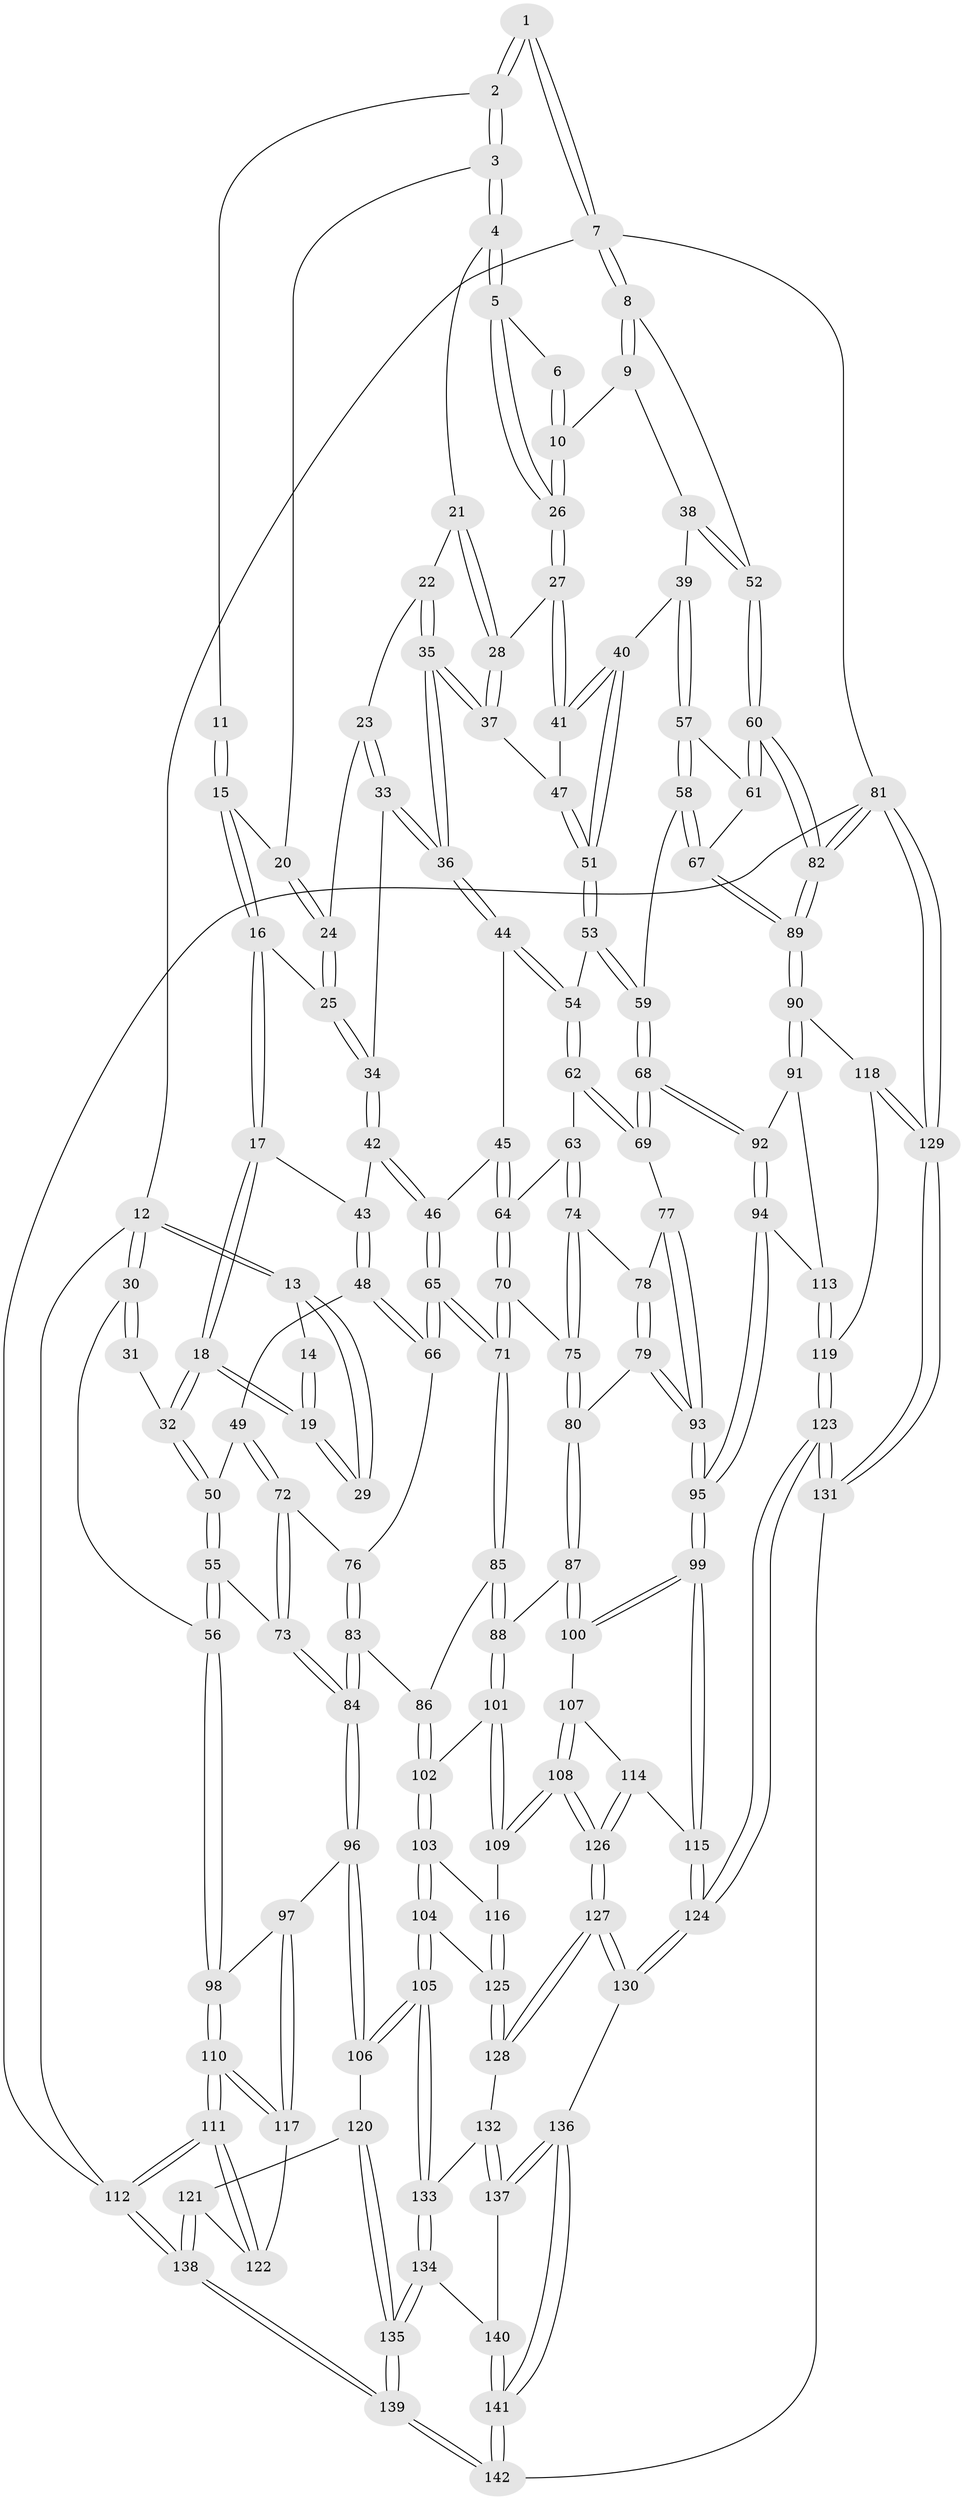 // Generated by graph-tools (version 1.1) at 2025/11/02/27/25 16:11:54]
// undirected, 142 vertices, 352 edges
graph export_dot {
graph [start="1"]
  node [color=gray90,style=filled];
  1 [pos="+1+0"];
  2 [pos="+0.6432409006375789+0"];
  3 [pos="+0.6485293697615868+0"];
  4 [pos="+0.6680089877992763+0"];
  5 [pos="+0.8012475189849474+0.07816831634551316"];
  6 [pos="+0.9691300198596127+0"];
  7 [pos="+1+0"];
  8 [pos="+1+0.16609072094695568"];
  9 [pos="+0.9307776348742611+0.1385105583223369"];
  10 [pos="+0.9092387016956068+0.12736678586167624"];
  11 [pos="+0.3060984879154841+0"];
  12 [pos="+0+0"];
  13 [pos="+0+0"];
  14 [pos="+0.1372564178902865+0"];
  15 [pos="+0.3427509414490586+0"];
  16 [pos="+0.32300760806013773+0.13654543429971683"];
  17 [pos="+0.29719590696131754+0.16798674342075626"];
  18 [pos="+0.20735187499715835+0.198596094551659"];
  19 [pos="+0.17535397017479967+0.137777404887263"];
  20 [pos="+0.48868061970246274+0.06891620308782864"];
  21 [pos="+0.6620063873770082+0.009935499897716648"];
  22 [pos="+0.5861122354604017+0.14135575698306943"];
  23 [pos="+0.5376521811792313+0.14187755202503505"];
  24 [pos="+0.49126947908396185+0.1132311710496299"];
  25 [pos="+0.41889793932706654+0.15109457248587105"];
  26 [pos="+0.8518365731329076+0.1375599742959765"];
  27 [pos="+0.8172818292261422+0.18625843541151688"];
  28 [pos="+0.7198674209571502+0.2009458753689559"];
  29 [pos="+0.09534036407621281+0.0975520863336149"];
  30 [pos="+0+0.06417095778203799"];
  31 [pos="+0.036375458916921656+0.13908877125647165"];
  32 [pos="+0.17458747388474455+0.24218478869382878"];
  33 [pos="+0.5068137182020114+0.19621165213838956"];
  34 [pos="+0.47479989020930624+0.22531307100816192"];
  35 [pos="+0.6395900561257791+0.2681755644112561"];
  36 [pos="+0.6385753968164514+0.2701986614805594"];
  37 [pos="+0.6505081708263181+0.26196493082365657"];
  38 [pos="+0.9439305493986138+0.28108313465900936"];
  39 [pos="+0.9097916577495707+0.31920443304166074"];
  40 [pos="+0.9076668938376996+0.3181565553063253"];
  41 [pos="+0.8280831246821793+0.24418669328789952"];
  42 [pos="+0.4724875559316666+0.3195439752325519"];
  43 [pos="+0.36036796868702314+0.25603333750071294"];
  44 [pos="+0.628259364852858+0.2964363466827174"];
  45 [pos="+0.5997675506159102+0.3102123024527672"];
  46 [pos="+0.48036382195979854+0.3324315687750096"];
  47 [pos="+0.7908749771602784+0.29463503288288106"];
  48 [pos="+0.28804764500067387+0.40492483263579865"];
  49 [pos="+0.27592616961664435+0.39758609090223107"];
  50 [pos="+0.15125716608894804+0.29542470160876566"];
  51 [pos="+0.7870982891013201+0.3474531048394498"];
  52 [pos="+1+0.24687732536178272"];
  53 [pos="+0.7698809122060188+0.3778147332843632"];
  54 [pos="+0.6908152093982375+0.3667271245611738"];
  55 [pos="+0+0.3915380014622959"];
  56 [pos="+0+0.40304458423065836"];
  57 [pos="+0.9203097467879242+0.36363893933819275"];
  58 [pos="+0.8481939172582341+0.47501284006794403"];
  59 [pos="+0.8442485958127437+0.4753029436182649"];
  60 [pos="+1+0.4092126251781808"];
  61 [pos="+0.9798137592856593+0.38053560919083573"];
  62 [pos="+0.6743291783845218+0.457385513616408"];
  63 [pos="+0.6434753625543187+0.46147977330806883"];
  64 [pos="+0.5955456999798802+0.44244393225633893"];
  65 [pos="+0.42187660292848783+0.4645603229535545"];
  66 [pos="+0.3200303511294507+0.4395694317250448"];
  67 [pos="+0.9470943475505046+0.5397904677315896"];
  68 [pos="+0.789923597747535+0.5192521054498519"];
  69 [pos="+0.7168588959335164+0.5180376153521367"];
  70 [pos="+0.515171767871157+0.488763861700166"];
  71 [pos="+0.44205539904999724+0.5026349883832066"];
  72 [pos="+0.16134243250833905+0.48310513364327645"];
  73 [pos="+0.09900589605366797+0.4910000601001502"];
  74 [pos="+0.6098301426353682+0.5062355095692244"];
  75 [pos="+0.5847288396676018+0.5051839001044117"];
  76 [pos="+0.2619772550186309+0.5038013683718974"];
  77 [pos="+0.7022756804449312+0.5328942620213812"];
  78 [pos="+0.6130404810122084+0.5108867212548953"];
  79 [pos="+0.6255711299963455+0.5828939631162146"];
  80 [pos="+0.6119576959306449+0.5852653473412313"];
  81 [pos="+1+1"];
  82 [pos="+1+0.6490363447231783"];
  83 [pos="+0.22486905389633952+0.5907159620206927"];
  84 [pos="+0.1744378455130677+0.6163357694379495"];
  85 [pos="+0.44243933189464085+0.5075454799267411"];
  86 [pos="+0.27961724220296136+0.6075703307743523"];
  87 [pos="+0.5365367293432931+0.6069125990342578"];
  88 [pos="+0.4559605146912623+0.554116844725046"];
  89 [pos="+1+0.6260267251667695"];
  90 [pos="+0.9129672021193561+0.6801615333699801"];
  91 [pos="+0.8266179024039128+0.6598009118850222"];
  92 [pos="+0.7905578822374252+0.5339613061911025"];
  93 [pos="+0.6627444587446883+0.5874066786300595"];
  94 [pos="+0.7044087001137345+0.6823568686417226"];
  95 [pos="+0.6988041193004181+0.6827051265619978"];
  96 [pos="+0.15830134037199403+0.6586933884444164"];
  97 [pos="+0.09975816072105595+0.6701656089414655"];
  98 [pos="+0+0.4654510370810691"];
  99 [pos="+0.6821167730652111+0.6990679403973591"];
  100 [pos="+0.5407132955509864+0.6189250397648173"];
  101 [pos="+0.4294073218791304+0.6113272110940621"];
  102 [pos="+0.33716554576886637+0.6788565532780871"];
  103 [pos="+0.3362281268355099+0.6817998292475779"];
  104 [pos="+0.30553257139190687+0.7450356214871574"];
  105 [pos="+0.23301032476419922+0.7727987469888913"];
  106 [pos="+0.22368986222445186+0.7685916949872262"];
  107 [pos="+0.54609698875196+0.6897355869629916"];
  108 [pos="+0.48298932771041536+0.7604736798340569"];
  109 [pos="+0.45638202279955814+0.7361602341187071"];
  110 [pos="+0+0.7513032095544344"];
  111 [pos="+0+0.7741738372770828"];
  112 [pos="+0+1"];
  113 [pos="+0.7610545075872857+0.6920800165328347"];
  114 [pos="+0.6329393813816524+0.7412355329389657"];
  115 [pos="+0.6554681002942447+0.7419643469173625"];
  116 [pos="+0.44861172226665846+0.7367000194171469"];
  117 [pos="+0.05077820787700171+0.7244146011056282"];
  118 [pos="+0.8730489181284211+0.7651808803442985"];
  119 [pos="+0.7922075804425456+0.7779922654964537"];
  120 [pos="+0.1312833644226066+0.8218153563739315"];
  121 [pos="+0.0836994403942125+0.8254069036108049"];
  122 [pos="+0.07599165481947555+0.8163540074415849"];
  123 [pos="+0.7160858552919729+0.930949220427015"];
  124 [pos="+0.7061827776815126+0.922294940643876"];
  125 [pos="+0.3404960429786339+0.7633338163518721"];
  126 [pos="+0.4962821287157574+0.8195073755045905"];
  127 [pos="+0.49313755402717135+0.8404088220395817"];
  128 [pos="+0.37776884605223193+0.8123623227429521"];
  129 [pos="+1+1"];
  130 [pos="+0.5017659946425665+0.8742187518358472"];
  131 [pos="+0.9063560093410141+1"];
  132 [pos="+0.35288360234058214+0.8610090916287928"];
  133 [pos="+0.24321899319591836+0.810476811970813"];
  134 [pos="+0.25159792083321836+0.9720107948504448"];
  135 [pos="+0.19407223884262756+1"];
  136 [pos="+0.48207857104208346+0.9014763669802073"];
  137 [pos="+0.3589578600204766+0.903844334751759"];
  138 [pos="+0+1"];
  139 [pos="+0.12248815759982977+1"];
  140 [pos="+0.3264434797804671+0.9318302606275963"];
  141 [pos="+0.46418012922513+1"];
  142 [pos="+0.45985375962035974+1"];
  1 -- 2;
  1 -- 2;
  1 -- 7;
  1 -- 7;
  2 -- 3;
  2 -- 3;
  2 -- 11;
  3 -- 4;
  3 -- 4;
  3 -- 20;
  4 -- 5;
  4 -- 5;
  4 -- 21;
  5 -- 6;
  5 -- 26;
  5 -- 26;
  6 -- 10;
  6 -- 10;
  7 -- 8;
  7 -- 8;
  7 -- 12;
  7 -- 81;
  8 -- 9;
  8 -- 9;
  8 -- 52;
  9 -- 10;
  9 -- 38;
  10 -- 26;
  10 -- 26;
  11 -- 15;
  11 -- 15;
  12 -- 13;
  12 -- 13;
  12 -- 30;
  12 -- 30;
  12 -- 112;
  13 -- 14;
  13 -- 29;
  13 -- 29;
  14 -- 19;
  14 -- 19;
  15 -- 16;
  15 -- 16;
  15 -- 20;
  16 -- 17;
  16 -- 17;
  16 -- 25;
  17 -- 18;
  17 -- 18;
  17 -- 43;
  18 -- 19;
  18 -- 19;
  18 -- 32;
  18 -- 32;
  19 -- 29;
  19 -- 29;
  20 -- 24;
  20 -- 24;
  21 -- 22;
  21 -- 28;
  21 -- 28;
  22 -- 23;
  22 -- 35;
  22 -- 35;
  23 -- 24;
  23 -- 33;
  23 -- 33;
  24 -- 25;
  24 -- 25;
  25 -- 34;
  25 -- 34;
  26 -- 27;
  26 -- 27;
  27 -- 28;
  27 -- 41;
  27 -- 41;
  28 -- 37;
  28 -- 37;
  30 -- 31;
  30 -- 31;
  30 -- 56;
  31 -- 32;
  32 -- 50;
  32 -- 50;
  33 -- 34;
  33 -- 36;
  33 -- 36;
  34 -- 42;
  34 -- 42;
  35 -- 36;
  35 -- 36;
  35 -- 37;
  35 -- 37;
  36 -- 44;
  36 -- 44;
  37 -- 47;
  38 -- 39;
  38 -- 52;
  38 -- 52;
  39 -- 40;
  39 -- 57;
  39 -- 57;
  40 -- 41;
  40 -- 41;
  40 -- 51;
  40 -- 51;
  41 -- 47;
  42 -- 43;
  42 -- 46;
  42 -- 46;
  43 -- 48;
  43 -- 48;
  44 -- 45;
  44 -- 54;
  44 -- 54;
  45 -- 46;
  45 -- 64;
  45 -- 64;
  46 -- 65;
  46 -- 65;
  47 -- 51;
  47 -- 51;
  48 -- 49;
  48 -- 66;
  48 -- 66;
  49 -- 50;
  49 -- 72;
  49 -- 72;
  50 -- 55;
  50 -- 55;
  51 -- 53;
  51 -- 53;
  52 -- 60;
  52 -- 60;
  53 -- 54;
  53 -- 59;
  53 -- 59;
  54 -- 62;
  54 -- 62;
  55 -- 56;
  55 -- 56;
  55 -- 73;
  56 -- 98;
  56 -- 98;
  57 -- 58;
  57 -- 58;
  57 -- 61;
  58 -- 59;
  58 -- 67;
  58 -- 67;
  59 -- 68;
  59 -- 68;
  60 -- 61;
  60 -- 61;
  60 -- 82;
  60 -- 82;
  61 -- 67;
  62 -- 63;
  62 -- 69;
  62 -- 69;
  63 -- 64;
  63 -- 74;
  63 -- 74;
  64 -- 70;
  64 -- 70;
  65 -- 66;
  65 -- 66;
  65 -- 71;
  65 -- 71;
  66 -- 76;
  67 -- 89;
  67 -- 89;
  68 -- 69;
  68 -- 69;
  68 -- 92;
  68 -- 92;
  69 -- 77;
  70 -- 71;
  70 -- 71;
  70 -- 75;
  71 -- 85;
  71 -- 85;
  72 -- 73;
  72 -- 73;
  72 -- 76;
  73 -- 84;
  73 -- 84;
  74 -- 75;
  74 -- 75;
  74 -- 78;
  75 -- 80;
  75 -- 80;
  76 -- 83;
  76 -- 83;
  77 -- 78;
  77 -- 93;
  77 -- 93;
  78 -- 79;
  78 -- 79;
  79 -- 80;
  79 -- 93;
  79 -- 93;
  80 -- 87;
  80 -- 87;
  81 -- 82;
  81 -- 82;
  81 -- 129;
  81 -- 129;
  81 -- 112;
  82 -- 89;
  82 -- 89;
  83 -- 84;
  83 -- 84;
  83 -- 86;
  84 -- 96;
  84 -- 96;
  85 -- 86;
  85 -- 88;
  85 -- 88;
  86 -- 102;
  86 -- 102;
  87 -- 88;
  87 -- 100;
  87 -- 100;
  88 -- 101;
  88 -- 101;
  89 -- 90;
  89 -- 90;
  90 -- 91;
  90 -- 91;
  90 -- 118;
  91 -- 92;
  91 -- 113;
  92 -- 94;
  92 -- 94;
  93 -- 95;
  93 -- 95;
  94 -- 95;
  94 -- 95;
  94 -- 113;
  95 -- 99;
  95 -- 99;
  96 -- 97;
  96 -- 106;
  96 -- 106;
  97 -- 98;
  97 -- 117;
  97 -- 117;
  98 -- 110;
  98 -- 110;
  99 -- 100;
  99 -- 100;
  99 -- 115;
  99 -- 115;
  100 -- 107;
  101 -- 102;
  101 -- 109;
  101 -- 109;
  102 -- 103;
  102 -- 103;
  103 -- 104;
  103 -- 104;
  103 -- 116;
  104 -- 105;
  104 -- 105;
  104 -- 125;
  105 -- 106;
  105 -- 106;
  105 -- 133;
  105 -- 133;
  106 -- 120;
  107 -- 108;
  107 -- 108;
  107 -- 114;
  108 -- 109;
  108 -- 109;
  108 -- 126;
  108 -- 126;
  109 -- 116;
  110 -- 111;
  110 -- 111;
  110 -- 117;
  110 -- 117;
  111 -- 112;
  111 -- 112;
  111 -- 122;
  111 -- 122;
  112 -- 138;
  112 -- 138;
  113 -- 119;
  113 -- 119;
  114 -- 115;
  114 -- 126;
  114 -- 126;
  115 -- 124;
  115 -- 124;
  116 -- 125;
  116 -- 125;
  117 -- 122;
  118 -- 119;
  118 -- 129;
  118 -- 129;
  119 -- 123;
  119 -- 123;
  120 -- 121;
  120 -- 135;
  120 -- 135;
  121 -- 122;
  121 -- 138;
  121 -- 138;
  123 -- 124;
  123 -- 124;
  123 -- 131;
  123 -- 131;
  124 -- 130;
  124 -- 130;
  125 -- 128;
  125 -- 128;
  126 -- 127;
  126 -- 127;
  127 -- 128;
  127 -- 128;
  127 -- 130;
  127 -- 130;
  128 -- 132;
  129 -- 131;
  129 -- 131;
  130 -- 136;
  131 -- 142;
  132 -- 133;
  132 -- 137;
  132 -- 137;
  133 -- 134;
  133 -- 134;
  134 -- 135;
  134 -- 135;
  134 -- 140;
  135 -- 139;
  135 -- 139;
  136 -- 137;
  136 -- 137;
  136 -- 141;
  136 -- 141;
  137 -- 140;
  138 -- 139;
  138 -- 139;
  139 -- 142;
  139 -- 142;
  140 -- 141;
  140 -- 141;
  141 -- 142;
  141 -- 142;
}
